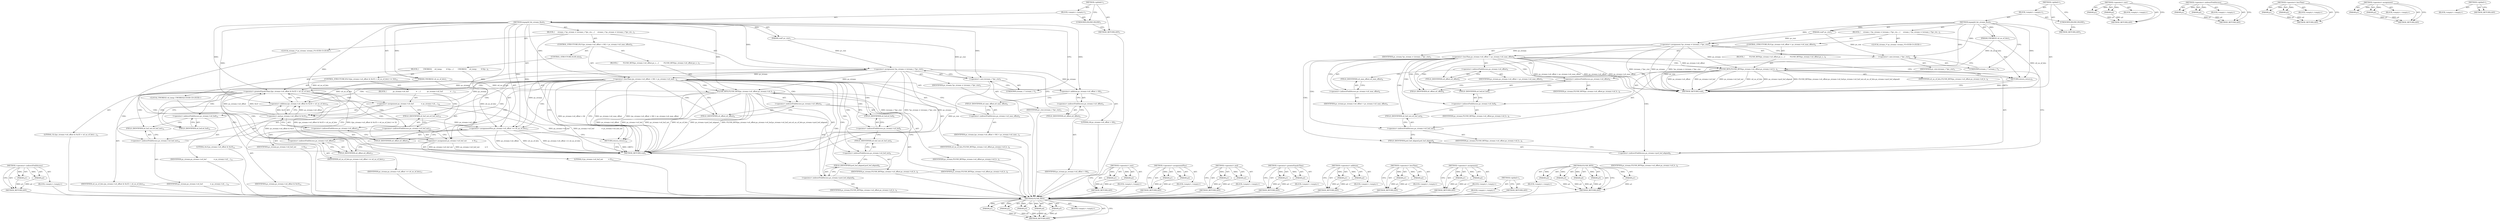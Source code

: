 digraph "FLUSH_BITS" {
vulnerable_84 [label=<(METHOD,FLUSH_BITS)>];
vulnerable_85 [label=<(PARAM,p1)>];
vulnerable_86 [label=<(PARAM,p2)>];
vulnerable_87 [label=<(PARAM,p3)>];
vulnerable_88 [label=<(PARAM,p4)>];
vulnerable_89 [label=<(PARAM,p5)>];
vulnerable_90 [label=<(BLOCK,&lt;empty&gt;,&lt;empty&gt;)>];
vulnerable_91 [label=<(METHOD_RETURN,ANY)>];
vulnerable_6 [label=<(METHOD,&lt;global&gt;)<SUB>1</SUB>>];
vulnerable_7 [label=<(BLOCK,&lt;empty&gt;,&lt;empty&gt;)<SUB>1</SUB>>];
vulnerable_8 [label=<(UNKNOWN,INLINE,INLINE)<SUB>1</SUB>>];
vulnerable_9 [label=<(METHOD,impeg2d_bit_stream_flush)<SUB>1</SUB>>];
vulnerable_10 [label=<(PARAM,void* pv_ctxt)<SUB>1</SUB>>];
vulnerable_11 [label=<(PARAM,UWORD32 u4_no_of_bits)<SUB>1</SUB>>];
vulnerable_12 [label=<(BLOCK,{
     stream_t *ps_stream = (stream_t *)pv_ctx...,{
     stream_t *ps_stream = (stream_t *)pv_ctx...)<SUB>2</SUB>>];
vulnerable_13 [label="<(LOCAL,stream_t* ps_stream: stream_t*)<SUB>3</SUB>>"];
vulnerable_14 [label=<(&lt;operator&gt;.assignment,*ps_stream = (stream_t *)pv_ctxt)<SUB>3</SUB>>];
vulnerable_15 [label=<(IDENTIFIER,ps_stream,*ps_stream = (stream_t *)pv_ctxt)<SUB>3</SUB>>];
vulnerable_16 [label=<(&lt;operator&gt;.cast,(stream_t *)pv_ctxt)<SUB>3</SUB>>];
vulnerable_17 [label=<(UNKNOWN,stream_t *,stream_t *)<SUB>3</SUB>>];
vulnerable_18 [label=<(IDENTIFIER,pv_ctxt,(stream_t *)pv_ctxt)<SUB>3</SUB>>];
vulnerable_19 [label=<(CONTROL_STRUCTURE,IF,if (ps_stream-&gt;u4_offset &lt; ps_stream-&gt;u4_max_offset))<SUB>4</SUB>>];
vulnerable_20 [label=<(&lt;operator&gt;.lessThan,ps_stream-&gt;u4_offset &lt; ps_stream-&gt;u4_max_offset)<SUB>4</SUB>>];
vulnerable_21 [label=<(&lt;operator&gt;.indirectFieldAccess,ps_stream-&gt;u4_offset)<SUB>4</SUB>>];
vulnerable_22 [label=<(IDENTIFIER,ps_stream,ps_stream-&gt;u4_offset &lt; ps_stream-&gt;u4_max_offset)<SUB>4</SUB>>];
vulnerable_23 [label=<(FIELD_IDENTIFIER,u4_offset,u4_offset)<SUB>4</SUB>>];
vulnerable_24 [label=<(&lt;operator&gt;.indirectFieldAccess,ps_stream-&gt;u4_max_offset)<SUB>4</SUB>>];
vulnerable_25 [label=<(IDENTIFIER,ps_stream,ps_stream-&gt;u4_offset &lt; ps_stream-&gt;u4_max_offset)<SUB>4</SUB>>];
vulnerable_26 [label=<(FIELD_IDENTIFIER,u4_max_offset,u4_max_offset)<SUB>4</SUB>>];
vulnerable_27 [label=<(BLOCK,{
         FLUSH_BITS(ps_stream-&gt;u4_offset,ps_s...,{
         FLUSH_BITS(ps_stream-&gt;u4_offset,ps_s...)<SUB>5</SUB>>];
vulnerable_28 [label=<(FLUSH_BITS,FLUSH_BITS(ps_stream-&gt;u4_offset,ps_stream-&gt;u4_b...)<SUB>6</SUB>>];
vulnerable_29 [label=<(&lt;operator&gt;.indirectFieldAccess,ps_stream-&gt;u4_offset)<SUB>6</SUB>>];
vulnerable_30 [label=<(IDENTIFIER,ps_stream,FLUSH_BITS(ps_stream-&gt;u4_offset,ps_stream-&gt;u4_b...)<SUB>6</SUB>>];
vulnerable_31 [label=<(FIELD_IDENTIFIER,u4_offset,u4_offset)<SUB>6</SUB>>];
vulnerable_32 [label=<(&lt;operator&gt;.indirectFieldAccess,ps_stream-&gt;u4_buf)<SUB>6</SUB>>];
vulnerable_33 [label=<(IDENTIFIER,ps_stream,FLUSH_BITS(ps_stream-&gt;u4_offset,ps_stream-&gt;u4_b...)<SUB>6</SUB>>];
vulnerable_34 [label=<(FIELD_IDENTIFIER,u4_buf,u4_buf)<SUB>6</SUB>>];
vulnerable_35 [label=<(&lt;operator&gt;.indirectFieldAccess,ps_stream-&gt;u4_buf_nxt)<SUB>6</SUB>>];
vulnerable_36 [label=<(IDENTIFIER,ps_stream,FLUSH_BITS(ps_stream-&gt;u4_offset,ps_stream-&gt;u4_b...)<SUB>6</SUB>>];
vulnerable_37 [label=<(FIELD_IDENTIFIER,u4_buf_nxt,u4_buf_nxt)<SUB>6</SUB>>];
vulnerable_38 [label=<(IDENTIFIER,u4_no_of_bits,FLUSH_BITS(ps_stream-&gt;u4_offset,ps_stream-&gt;u4_b...)<SUB>6</SUB>>];
vulnerable_39 [label=<(&lt;operator&gt;.indirectFieldAccess,ps_stream-&gt;pu4_buf_aligned)<SUB>6</SUB>>];
vulnerable_40 [label=<(IDENTIFIER,ps_stream,FLUSH_BITS(ps_stream-&gt;u4_offset,ps_stream-&gt;u4_b...)<SUB>6</SUB>>];
vulnerable_41 [label=<(FIELD_IDENTIFIER,pu4_buf_aligned,pu4_buf_aligned)<SUB>6</SUB>>];
vulnerable_42 [label=<(RETURN,return;,return;)<SUB>8</SUB>>];
vulnerable_43 [label=<(METHOD_RETURN,void)<SUB>1</SUB>>];
vulnerable_45 [label=<(METHOD_RETURN,ANY)<SUB>1</SUB>>];
vulnerable_69 [label=<(METHOD,&lt;operator&gt;.cast)>];
vulnerable_70 [label=<(PARAM,p1)>];
vulnerable_71 [label=<(PARAM,p2)>];
vulnerable_72 [label=<(BLOCK,&lt;empty&gt;,&lt;empty&gt;)>];
vulnerable_73 [label=<(METHOD_RETURN,ANY)>];
vulnerable_79 [label=<(METHOD,&lt;operator&gt;.indirectFieldAccess)>];
vulnerable_80 [label=<(PARAM,p1)>];
vulnerable_81 [label=<(PARAM,p2)>];
vulnerable_82 [label=<(BLOCK,&lt;empty&gt;,&lt;empty&gt;)>];
vulnerable_83 [label=<(METHOD_RETURN,ANY)>];
vulnerable_74 [label=<(METHOD,&lt;operator&gt;.lessThan)>];
vulnerable_75 [label=<(PARAM,p1)>];
vulnerable_76 [label=<(PARAM,p2)>];
vulnerable_77 [label=<(BLOCK,&lt;empty&gt;,&lt;empty&gt;)>];
vulnerable_78 [label=<(METHOD_RETURN,ANY)>];
vulnerable_64 [label=<(METHOD,&lt;operator&gt;.assignment)>];
vulnerable_65 [label=<(PARAM,p1)>];
vulnerable_66 [label=<(PARAM,p2)>];
vulnerable_67 [label=<(BLOCK,&lt;empty&gt;,&lt;empty&gt;)>];
vulnerable_68 [label=<(METHOD_RETURN,ANY)>];
vulnerable_58 [label=<(METHOD,&lt;global&gt;)<SUB>1</SUB>>];
vulnerable_59 [label=<(BLOCK,&lt;empty&gt;,&lt;empty&gt;)>];
vulnerable_60 [label=<(METHOD_RETURN,ANY)>];
fixed_119 [label=<(METHOD,&lt;operator&gt;.indirectFieldAccess)>];
fixed_120 [label=<(PARAM,p1)>];
fixed_121 [label=<(PARAM,p2)>];
fixed_122 [label=<(BLOCK,&lt;empty&gt;,&lt;empty&gt;)>];
fixed_123 [label=<(METHOD_RETURN,ANY)>];
fixed_6 [label=<(METHOD,&lt;global&gt;)<SUB>1</SUB>>];
fixed_7 [label=<(BLOCK,&lt;empty&gt;,&lt;empty&gt;)<SUB>1</SUB>>];
fixed_8 [label=<(UNKNOWN,INLINE,INLINE)<SUB>1</SUB>>];
fixed_9 [label=<(METHOD,impeg2d_bit_stream_flush)<SUB>1</SUB>>];
fixed_10 [label=<(PARAM,void* pv_ctxt)<SUB>1</SUB>>];
fixed_11 [label=<(PARAM,UWORD32 u4_no_of_bits)<SUB>1</SUB>>];
fixed_12 [label=<(BLOCK,{
     stream_t *ps_stream = (stream_t *)pv_ctx...,{
     stream_t *ps_stream = (stream_t *)pv_ctx...)<SUB>2</SUB>>];
fixed_13 [label="<(LOCAL,stream_t* ps_stream: stream_t*)<SUB>3</SUB>>"];
fixed_14 [label=<(&lt;operator&gt;.assignment,*ps_stream = (stream_t *)pv_ctxt)<SUB>3</SUB>>];
fixed_15 [label=<(IDENTIFIER,ps_stream,*ps_stream = (stream_t *)pv_ctxt)<SUB>3</SUB>>];
fixed_16 [label=<(&lt;operator&gt;.cast,(stream_t *)pv_ctxt)<SUB>3</SUB>>];
fixed_17 [label=<(UNKNOWN,stream_t *,stream_t *)<SUB>3</SUB>>];
fixed_18 [label=<(IDENTIFIER,pv_ctxt,(stream_t *)pv_ctxt)<SUB>3</SUB>>];
fixed_19 [label=<(CONTROL_STRUCTURE,IF,if ((ps_stream-&gt;u4_offset + 64) &lt; ps_stream-&gt;u4_max_offset))<SUB>4</SUB>>];
fixed_20 [label=<(&lt;operator&gt;.lessThan,(ps_stream-&gt;u4_offset + 64) &lt; ps_stream-&gt;u4_max...)<SUB>4</SUB>>];
fixed_21 [label=<(&lt;operator&gt;.addition,ps_stream-&gt;u4_offset + 64)<SUB>4</SUB>>];
fixed_22 [label=<(&lt;operator&gt;.indirectFieldAccess,ps_stream-&gt;u4_offset)<SUB>4</SUB>>];
fixed_23 [label=<(IDENTIFIER,ps_stream,ps_stream-&gt;u4_offset + 64)<SUB>4</SUB>>];
fixed_24 [label=<(FIELD_IDENTIFIER,u4_offset,u4_offset)<SUB>4</SUB>>];
fixed_25 [label=<(LITERAL,64,ps_stream-&gt;u4_offset + 64)<SUB>4</SUB>>];
fixed_26 [label=<(&lt;operator&gt;.indirectFieldAccess,ps_stream-&gt;u4_max_offset)<SUB>4</SUB>>];
fixed_27 [label=<(IDENTIFIER,ps_stream,(ps_stream-&gt;u4_offset + 64) &lt; ps_stream-&gt;u4_max...)<SUB>4</SUB>>];
fixed_28 [label=<(FIELD_IDENTIFIER,u4_max_offset,u4_max_offset)<SUB>4</SUB>>];
fixed_29 [label=<(BLOCK,{
         FLUSH_BITS(ps_stream-&gt;u4_offset,ps_s...,{
         FLUSH_BITS(ps_stream-&gt;u4_offset,ps_s...)<SUB>5</SUB>>];
fixed_30 [label=<(FLUSH_BITS,FLUSH_BITS(ps_stream-&gt;u4_offset,ps_stream-&gt;u4_b...)<SUB>6</SUB>>];
fixed_31 [label=<(&lt;operator&gt;.indirectFieldAccess,ps_stream-&gt;u4_offset)<SUB>6</SUB>>];
fixed_32 [label=<(IDENTIFIER,ps_stream,FLUSH_BITS(ps_stream-&gt;u4_offset,ps_stream-&gt;u4_b...)<SUB>6</SUB>>];
fixed_33 [label=<(FIELD_IDENTIFIER,u4_offset,u4_offset)<SUB>6</SUB>>];
fixed_34 [label=<(&lt;operator&gt;.indirectFieldAccess,ps_stream-&gt;u4_buf)<SUB>6</SUB>>];
fixed_35 [label=<(IDENTIFIER,ps_stream,FLUSH_BITS(ps_stream-&gt;u4_offset,ps_stream-&gt;u4_b...)<SUB>6</SUB>>];
fixed_36 [label=<(FIELD_IDENTIFIER,u4_buf,u4_buf)<SUB>6</SUB>>];
fixed_37 [label=<(&lt;operator&gt;.indirectFieldAccess,ps_stream-&gt;u4_buf_nxt)<SUB>6</SUB>>];
fixed_38 [label=<(IDENTIFIER,ps_stream,FLUSH_BITS(ps_stream-&gt;u4_offset,ps_stream-&gt;u4_b...)<SUB>6</SUB>>];
fixed_39 [label=<(FIELD_IDENTIFIER,u4_buf_nxt,u4_buf_nxt)<SUB>6</SUB>>];
fixed_40 [label=<(IDENTIFIER,u4_no_of_bits,FLUSH_BITS(ps_stream-&gt;u4_offset,ps_stream-&gt;u4_b...)<SUB>6</SUB>>];
fixed_41 [label=<(&lt;operator&gt;.indirectFieldAccess,ps_stream-&gt;pu4_buf_aligned)<SUB>6</SUB>>];
fixed_42 [label=<(IDENTIFIER,ps_stream,FLUSH_BITS(ps_stream-&gt;u4_offset,ps_stream-&gt;u4_b...)<SUB>6</SUB>>];
fixed_43 [label=<(FIELD_IDENTIFIER,pu4_buf_aligned,pu4_buf_aligned)<SUB>6</SUB>>];
fixed_44 [label=<(CONTROL_STRUCTURE,ELSE,else)<SUB>9</SUB>>];
fixed_45 [label=<(BLOCK,{
        UWORD32     u4_temp;

        if (((p...,{
        UWORD32     u4_temp;

        if (((p...)<SUB>9</SUB>>];
fixed_46 [label="<(LOCAL,UWORD32 u4_temp: UWORD32)<SUB>10</SUB>>"];
fixed_47 [label=<(CONTROL_STRUCTURE,IF,if (((ps_stream-&gt;u4_offset &amp; 0x1f) + u4_no_of_bits) &gt;= 32))<SUB>12</SUB>>];
fixed_48 [label=<(&lt;operator&gt;.greaterEqualsThan,((ps_stream-&gt;u4_offset &amp; 0x1f) + u4_no_of_bits)...)<SUB>12</SUB>>];
fixed_49 [label=<(&lt;operator&gt;.addition,(ps_stream-&gt;u4_offset &amp; 0x1f) + u4_no_of_bits)<SUB>12</SUB>>];
fixed_50 [label=<(&lt;operator&gt;.and,ps_stream-&gt;u4_offset &amp; 0x1f)<SUB>12</SUB>>];
fixed_51 [label=<(&lt;operator&gt;.indirectFieldAccess,ps_stream-&gt;u4_offset)<SUB>12</SUB>>];
fixed_52 [label=<(IDENTIFIER,ps_stream,ps_stream-&gt;u4_offset &amp; 0x1f)<SUB>12</SUB>>];
fixed_53 [label=<(FIELD_IDENTIFIER,u4_offset,u4_offset)<SUB>12</SUB>>];
fixed_54 [label=<(LITERAL,0x1f,ps_stream-&gt;u4_offset &amp; 0x1f)<SUB>12</SUB>>];
fixed_55 [label=<(IDENTIFIER,u4_no_of_bits,(ps_stream-&gt;u4_offset &amp; 0x1f) + u4_no_of_bits)<SUB>12</SUB>>];
fixed_56 [label=<(LITERAL,32,((ps_stream-&gt;u4_offset &amp; 0x1f) + u4_no_of_bits)...)<SUB>12</SUB>>];
fixed_57 [label=<(BLOCK,{
            ps_stream-&gt;u4_buf              = ...,{
            ps_stream-&gt;u4_buf              = ...)<SUB>13</SUB>>];
fixed_58 [label=<(&lt;operator&gt;.assignment,ps_stream-&gt;u4_buf              = ps_stream-&gt;u4_...)<SUB>14</SUB>>];
fixed_59 [label=<(&lt;operator&gt;.indirectFieldAccess,ps_stream-&gt;u4_buf)<SUB>14</SUB>>];
fixed_60 [label=<(IDENTIFIER,ps_stream,ps_stream-&gt;u4_buf              = ps_stream-&gt;u4_...)<SUB>14</SUB>>];
fixed_61 [label=<(FIELD_IDENTIFIER,u4_buf,u4_buf)<SUB>14</SUB>>];
fixed_62 [label=<(&lt;operator&gt;.indirectFieldAccess,ps_stream-&gt;u4_buf_nxt)<SUB>14</SUB>>];
fixed_63 [label=<(IDENTIFIER,ps_stream,ps_stream-&gt;u4_buf              = ps_stream-&gt;u4_...)<SUB>14</SUB>>];
fixed_64 [label=<(FIELD_IDENTIFIER,u4_buf_nxt,u4_buf_nxt)<SUB>14</SUB>>];
fixed_65 [label=<(&lt;operator&gt;.assignment,ps_stream-&gt;u4_buf_nxt          = 0)<SUB>15</SUB>>];
fixed_66 [label=<(&lt;operator&gt;.indirectFieldAccess,ps_stream-&gt;u4_buf_nxt)<SUB>15</SUB>>];
fixed_67 [label=<(IDENTIFIER,ps_stream,ps_stream-&gt;u4_buf_nxt          = 0)<SUB>15</SUB>>];
fixed_68 [label=<(FIELD_IDENTIFIER,u4_buf_nxt,u4_buf_nxt)<SUB>15</SUB>>];
fixed_69 [label=<(LITERAL,0,ps_stream-&gt;u4_buf_nxt          = 0)<SUB>15</SUB>>];
fixed_70 [label=<(&lt;operator&gt;.assignmentPlus,ps_stream-&gt;u4_offset += u4_no_of_bits)<SUB>17</SUB>>];
fixed_71 [label=<(&lt;operator&gt;.indirectFieldAccess,ps_stream-&gt;u4_offset)<SUB>17</SUB>>];
fixed_72 [label=<(IDENTIFIER,ps_stream,ps_stream-&gt;u4_offset += u4_no_of_bits)<SUB>17</SUB>>];
fixed_73 [label=<(FIELD_IDENTIFIER,u4_offset,u4_offset)<SUB>17</SUB>>];
fixed_74 [label=<(IDENTIFIER,u4_no_of_bits,ps_stream-&gt;u4_offset += u4_no_of_bits)<SUB>17</SUB>>];
fixed_75 [label=<(RETURN,return;,return;)<SUB>19</SUB>>];
fixed_76 [label=<(METHOD_RETURN,void)<SUB>1</SUB>>];
fixed_78 [label=<(METHOD_RETURN,ANY)<SUB>1</SUB>>];
fixed_104 [label=<(METHOD,&lt;operator&gt;.cast)>];
fixed_105 [label=<(PARAM,p1)>];
fixed_106 [label=<(PARAM,p2)>];
fixed_107 [label=<(BLOCK,&lt;empty&gt;,&lt;empty&gt;)>];
fixed_108 [label=<(METHOD_RETURN,ANY)>];
fixed_142 [label=<(METHOD,&lt;operator&gt;.assignmentPlus)>];
fixed_143 [label=<(PARAM,p1)>];
fixed_144 [label=<(PARAM,p2)>];
fixed_145 [label=<(BLOCK,&lt;empty&gt;,&lt;empty&gt;)>];
fixed_146 [label=<(METHOD_RETURN,ANY)>];
fixed_137 [label=<(METHOD,&lt;operator&gt;.and)>];
fixed_138 [label=<(PARAM,p1)>];
fixed_139 [label=<(PARAM,p2)>];
fixed_140 [label=<(BLOCK,&lt;empty&gt;,&lt;empty&gt;)>];
fixed_141 [label=<(METHOD_RETURN,ANY)>];
fixed_132 [label=<(METHOD,&lt;operator&gt;.greaterEqualsThan)>];
fixed_133 [label=<(PARAM,p1)>];
fixed_134 [label=<(PARAM,p2)>];
fixed_135 [label=<(BLOCK,&lt;empty&gt;,&lt;empty&gt;)>];
fixed_136 [label=<(METHOD_RETURN,ANY)>];
fixed_114 [label=<(METHOD,&lt;operator&gt;.addition)>];
fixed_115 [label=<(PARAM,p1)>];
fixed_116 [label=<(PARAM,p2)>];
fixed_117 [label=<(BLOCK,&lt;empty&gt;,&lt;empty&gt;)>];
fixed_118 [label=<(METHOD_RETURN,ANY)>];
fixed_109 [label=<(METHOD,&lt;operator&gt;.lessThan)>];
fixed_110 [label=<(PARAM,p1)>];
fixed_111 [label=<(PARAM,p2)>];
fixed_112 [label=<(BLOCK,&lt;empty&gt;,&lt;empty&gt;)>];
fixed_113 [label=<(METHOD_RETURN,ANY)>];
fixed_99 [label=<(METHOD,&lt;operator&gt;.assignment)>];
fixed_100 [label=<(PARAM,p1)>];
fixed_101 [label=<(PARAM,p2)>];
fixed_102 [label=<(BLOCK,&lt;empty&gt;,&lt;empty&gt;)>];
fixed_103 [label=<(METHOD_RETURN,ANY)>];
fixed_93 [label=<(METHOD,&lt;global&gt;)<SUB>1</SUB>>];
fixed_94 [label=<(BLOCK,&lt;empty&gt;,&lt;empty&gt;)>];
fixed_95 [label=<(METHOD_RETURN,ANY)>];
fixed_124 [label=<(METHOD,FLUSH_BITS)>];
fixed_125 [label=<(PARAM,p1)>];
fixed_126 [label=<(PARAM,p2)>];
fixed_127 [label=<(PARAM,p3)>];
fixed_128 [label=<(PARAM,p4)>];
fixed_129 [label=<(PARAM,p5)>];
fixed_130 [label=<(BLOCK,&lt;empty&gt;,&lt;empty&gt;)>];
fixed_131 [label=<(METHOD_RETURN,ANY)>];
vulnerable_84 -> vulnerable_85  [key=0, label="AST: "];
vulnerable_84 -> vulnerable_85  [key=1, label="DDG: "];
vulnerable_84 -> vulnerable_90  [key=0, label="AST: "];
vulnerable_84 -> vulnerable_86  [key=0, label="AST: "];
vulnerable_84 -> vulnerable_86  [key=1, label="DDG: "];
vulnerable_84 -> vulnerable_91  [key=0, label="AST: "];
vulnerable_84 -> vulnerable_91  [key=1, label="CFG: "];
vulnerable_84 -> vulnerable_87  [key=0, label="AST: "];
vulnerable_84 -> vulnerable_87  [key=1, label="DDG: "];
vulnerable_84 -> vulnerable_88  [key=0, label="AST: "];
vulnerable_84 -> vulnerable_88  [key=1, label="DDG: "];
vulnerable_84 -> vulnerable_89  [key=0, label="AST: "];
vulnerable_84 -> vulnerable_89  [key=1, label="DDG: "];
vulnerable_85 -> vulnerable_91  [key=0, label="DDG: p1"];
vulnerable_86 -> vulnerable_91  [key=0, label="DDG: p2"];
vulnerable_87 -> vulnerable_91  [key=0, label="DDG: p3"];
vulnerable_88 -> vulnerable_91  [key=0, label="DDG: p4"];
vulnerable_89 -> vulnerable_91  [key=0, label="DDG: p5"];
vulnerable_6 -> vulnerable_7  [key=0, label="AST: "];
vulnerable_6 -> vulnerable_45  [key=0, label="AST: "];
vulnerable_6 -> vulnerable_8  [key=0, label="CFG: "];
vulnerable_7 -> vulnerable_8  [key=0, label="AST: "];
vulnerable_7 -> vulnerable_9  [key=0, label="AST: "];
vulnerable_8 -> vulnerable_45  [key=0, label="CFG: "];
vulnerable_9 -> vulnerable_10  [key=0, label="AST: "];
vulnerable_9 -> vulnerable_10  [key=1, label="DDG: "];
vulnerable_9 -> vulnerable_11  [key=0, label="AST: "];
vulnerable_9 -> vulnerable_11  [key=1, label="DDG: "];
vulnerable_9 -> vulnerable_12  [key=0, label="AST: "];
vulnerable_9 -> vulnerable_43  [key=0, label="AST: "];
vulnerable_9 -> vulnerable_17  [key=0, label="CFG: "];
vulnerable_9 -> vulnerable_14  [key=0, label="DDG: "];
vulnerable_9 -> vulnerable_42  [key=0, label="DDG: "];
vulnerable_9 -> vulnerable_16  [key=0, label="DDG: "];
vulnerable_9 -> vulnerable_28  [key=0, label="DDG: "];
vulnerable_10 -> vulnerable_14  [key=0, label="DDG: pv_ctxt"];
vulnerable_10 -> vulnerable_16  [key=0, label="DDG: pv_ctxt"];
vulnerable_11 -> vulnerable_43  [key=0, label="DDG: u4_no_of_bits"];
vulnerable_11 -> vulnerable_28  [key=0, label="DDG: u4_no_of_bits"];
vulnerable_12 -> vulnerable_13  [key=0, label="AST: "];
vulnerable_12 -> vulnerable_14  [key=0, label="AST: "];
vulnerable_12 -> vulnerable_19  [key=0, label="AST: "];
vulnerable_12 -> vulnerable_42  [key=0, label="AST: "];
vulnerable_14 -> vulnerable_15  [key=0, label="AST: "];
vulnerable_14 -> vulnerable_16  [key=0, label="AST: "];
vulnerable_14 -> vulnerable_23  [key=0, label="CFG: "];
vulnerable_14 -> vulnerable_43  [key=0, label="DDG: ps_stream"];
vulnerable_14 -> vulnerable_43  [key=1, label="DDG: (stream_t *)pv_ctxt"];
vulnerable_14 -> vulnerable_43  [key=2, label="DDG: *ps_stream = (stream_t *)pv_ctxt"];
vulnerable_14 -> vulnerable_20  [key=0, label="DDG: ps_stream"];
vulnerable_14 -> vulnerable_28  [key=0, label="DDG: ps_stream"];
vulnerable_16 -> vulnerable_17  [key=0, label="AST: "];
vulnerable_16 -> vulnerable_18  [key=0, label="AST: "];
vulnerable_16 -> vulnerable_14  [key=0, label="CFG: "];
vulnerable_16 -> vulnerable_43  [key=0, label="DDG: pv_ctxt"];
vulnerable_17 -> vulnerable_16  [key=0, label="CFG: "];
vulnerable_19 -> vulnerable_20  [key=0, label="AST: "];
vulnerable_19 -> vulnerable_27  [key=0, label="AST: "];
vulnerable_20 -> vulnerable_21  [key=0, label="AST: "];
vulnerable_20 -> vulnerable_24  [key=0, label="AST: "];
vulnerable_20 -> vulnerable_42  [key=0, label="CFG: "];
vulnerable_20 -> vulnerable_31  [key=0, label="CFG: "];
vulnerable_20 -> vulnerable_31  [key=1, label="CDG: "];
vulnerable_20 -> vulnerable_43  [key=0, label="DDG: ps_stream-&gt;u4_offset"];
vulnerable_20 -> vulnerable_43  [key=1, label="DDG: ps_stream-&gt;u4_max_offset"];
vulnerable_20 -> vulnerable_43  [key=2, label="DDG: ps_stream-&gt;u4_offset &lt; ps_stream-&gt;u4_max_offset"];
vulnerable_20 -> vulnerable_28  [key=0, label="DDG: ps_stream-&gt;u4_offset"];
vulnerable_20 -> vulnerable_28  [key=1, label="CDG: "];
vulnerable_20 -> vulnerable_29  [key=0, label="CDG: "];
vulnerable_20 -> vulnerable_34  [key=0, label="CDG: "];
vulnerable_20 -> vulnerable_32  [key=0, label="CDG: "];
vulnerable_20 -> vulnerable_35  [key=0, label="CDG: "];
vulnerable_20 -> vulnerable_37  [key=0, label="CDG: "];
vulnerable_20 -> vulnerable_41  [key=0, label="CDG: "];
vulnerable_20 -> vulnerable_39  [key=0, label="CDG: "];
vulnerable_21 -> vulnerable_22  [key=0, label="AST: "];
vulnerable_21 -> vulnerable_23  [key=0, label="AST: "];
vulnerable_21 -> vulnerable_26  [key=0, label="CFG: "];
vulnerable_23 -> vulnerable_21  [key=0, label="CFG: "];
vulnerable_24 -> vulnerable_25  [key=0, label="AST: "];
vulnerable_24 -> vulnerable_26  [key=0, label="AST: "];
vulnerable_24 -> vulnerable_20  [key=0, label="CFG: "];
vulnerable_26 -> vulnerable_24  [key=0, label="CFG: "];
vulnerable_27 -> vulnerable_28  [key=0, label="AST: "];
vulnerable_28 -> vulnerable_29  [key=0, label="AST: "];
vulnerable_28 -> vulnerable_32  [key=0, label="AST: "];
vulnerable_28 -> vulnerable_35  [key=0, label="AST: "];
vulnerable_28 -> vulnerable_38  [key=0, label="AST: "];
vulnerable_28 -> vulnerable_39  [key=0, label="AST: "];
vulnerable_28 -> vulnerable_42  [key=0, label="CFG: "];
vulnerable_28 -> vulnerable_43  [key=0, label="DDG: ps_stream-&gt;u4_offset"];
vulnerable_28 -> vulnerable_43  [key=1, label="DDG: ps_stream-&gt;u4_buf"];
vulnerable_28 -> vulnerable_43  [key=2, label="DDG: ps_stream-&gt;u4_buf_nxt"];
vulnerable_28 -> vulnerable_43  [key=3, label="DDG: u4_no_of_bits"];
vulnerable_28 -> vulnerable_43  [key=4, label="DDG: ps_stream-&gt;pu4_buf_aligned"];
vulnerable_28 -> vulnerable_43  [key=5, label="DDG: FLUSH_BITS(ps_stream-&gt;u4_offset,ps_stream-&gt;u4_buf,ps_stream-&gt;u4_buf_nxt,u4_no_of_bits,ps_stream-&gt;pu4_buf_aligned)"];
vulnerable_29 -> vulnerable_30  [key=0, label="AST: "];
vulnerable_29 -> vulnerable_31  [key=0, label="AST: "];
vulnerable_29 -> vulnerable_34  [key=0, label="CFG: "];
vulnerable_31 -> vulnerable_29  [key=0, label="CFG: "];
vulnerable_32 -> vulnerable_33  [key=0, label="AST: "];
vulnerable_32 -> vulnerable_34  [key=0, label="AST: "];
vulnerable_32 -> vulnerable_37  [key=0, label="CFG: "];
vulnerable_34 -> vulnerable_32  [key=0, label="CFG: "];
vulnerable_35 -> vulnerable_36  [key=0, label="AST: "];
vulnerable_35 -> vulnerable_37  [key=0, label="AST: "];
vulnerable_35 -> vulnerable_41  [key=0, label="CFG: "];
vulnerable_37 -> vulnerable_35  [key=0, label="CFG: "];
vulnerable_39 -> vulnerable_40  [key=0, label="AST: "];
vulnerable_39 -> vulnerable_41  [key=0, label="AST: "];
vulnerable_39 -> vulnerable_28  [key=0, label="CFG: "];
vulnerable_41 -> vulnerable_39  [key=0, label="CFG: "];
vulnerable_42 -> vulnerable_43  [key=0, label="CFG: "];
vulnerable_42 -> vulnerable_43  [key=1, label="DDG: &lt;RET&gt;"];
vulnerable_69 -> vulnerable_70  [key=0, label="AST: "];
vulnerable_69 -> vulnerable_70  [key=1, label="DDG: "];
vulnerable_69 -> vulnerable_72  [key=0, label="AST: "];
vulnerable_69 -> vulnerable_71  [key=0, label="AST: "];
vulnerable_69 -> vulnerable_71  [key=1, label="DDG: "];
vulnerable_69 -> vulnerable_73  [key=0, label="AST: "];
vulnerable_69 -> vulnerable_73  [key=1, label="CFG: "];
vulnerable_70 -> vulnerable_73  [key=0, label="DDG: p1"];
vulnerable_71 -> vulnerable_73  [key=0, label="DDG: p2"];
vulnerable_79 -> vulnerable_80  [key=0, label="AST: "];
vulnerable_79 -> vulnerable_80  [key=1, label="DDG: "];
vulnerable_79 -> vulnerable_82  [key=0, label="AST: "];
vulnerable_79 -> vulnerable_81  [key=0, label="AST: "];
vulnerable_79 -> vulnerable_81  [key=1, label="DDG: "];
vulnerable_79 -> vulnerable_83  [key=0, label="AST: "];
vulnerable_79 -> vulnerable_83  [key=1, label="CFG: "];
vulnerable_80 -> vulnerable_83  [key=0, label="DDG: p1"];
vulnerable_81 -> vulnerable_83  [key=0, label="DDG: p2"];
vulnerable_74 -> vulnerable_75  [key=0, label="AST: "];
vulnerable_74 -> vulnerable_75  [key=1, label="DDG: "];
vulnerable_74 -> vulnerable_77  [key=0, label="AST: "];
vulnerable_74 -> vulnerable_76  [key=0, label="AST: "];
vulnerable_74 -> vulnerable_76  [key=1, label="DDG: "];
vulnerable_74 -> vulnerable_78  [key=0, label="AST: "];
vulnerable_74 -> vulnerable_78  [key=1, label="CFG: "];
vulnerable_75 -> vulnerable_78  [key=0, label="DDG: p1"];
vulnerable_76 -> vulnerable_78  [key=0, label="DDG: p2"];
vulnerable_64 -> vulnerable_65  [key=0, label="AST: "];
vulnerable_64 -> vulnerable_65  [key=1, label="DDG: "];
vulnerable_64 -> vulnerable_67  [key=0, label="AST: "];
vulnerable_64 -> vulnerable_66  [key=0, label="AST: "];
vulnerable_64 -> vulnerable_66  [key=1, label="DDG: "];
vulnerable_64 -> vulnerable_68  [key=0, label="AST: "];
vulnerable_64 -> vulnerable_68  [key=1, label="CFG: "];
vulnerable_65 -> vulnerable_68  [key=0, label="DDG: p1"];
vulnerable_66 -> vulnerable_68  [key=0, label="DDG: p2"];
vulnerable_58 -> vulnerable_59  [key=0, label="AST: "];
vulnerable_58 -> vulnerable_60  [key=0, label="AST: "];
vulnerable_58 -> vulnerable_60  [key=1, label="CFG: "];
fixed_119 -> fixed_120  [key=0, label="AST: "];
fixed_119 -> fixed_120  [key=1, label="DDG: "];
fixed_119 -> fixed_122  [key=0, label="AST: "];
fixed_119 -> fixed_121  [key=0, label="AST: "];
fixed_119 -> fixed_121  [key=1, label="DDG: "];
fixed_119 -> fixed_123  [key=0, label="AST: "];
fixed_119 -> fixed_123  [key=1, label="CFG: "];
fixed_120 -> fixed_123  [key=0, label="DDG: p1"];
fixed_121 -> fixed_123  [key=0, label="DDG: p2"];
fixed_122 -> vulnerable_84  [key=0];
fixed_123 -> vulnerable_84  [key=0];
fixed_6 -> fixed_7  [key=0, label="AST: "];
fixed_6 -> fixed_78  [key=0, label="AST: "];
fixed_6 -> fixed_8  [key=0, label="CFG: "];
fixed_7 -> fixed_8  [key=0, label="AST: "];
fixed_7 -> fixed_9  [key=0, label="AST: "];
fixed_8 -> fixed_78  [key=0, label="CFG: "];
fixed_9 -> fixed_10  [key=0, label="AST: "];
fixed_9 -> fixed_10  [key=1, label="DDG: "];
fixed_9 -> fixed_11  [key=0, label="AST: "];
fixed_9 -> fixed_11  [key=1, label="DDG: "];
fixed_9 -> fixed_12  [key=0, label="AST: "];
fixed_9 -> fixed_76  [key=0, label="AST: "];
fixed_9 -> fixed_17  [key=0, label="CFG: "];
fixed_9 -> fixed_14  [key=0, label="DDG: "];
fixed_9 -> fixed_75  [key=0, label="DDG: "];
fixed_9 -> fixed_16  [key=0, label="DDG: "];
fixed_9 -> fixed_20  [key=0, label="DDG: "];
fixed_9 -> fixed_21  [key=0, label="DDG: "];
fixed_9 -> fixed_30  [key=0, label="DDG: "];
fixed_9 -> fixed_70  [key=0, label="DDG: "];
fixed_9 -> fixed_48  [key=0, label="DDG: "];
fixed_9 -> fixed_65  [key=0, label="DDG: "];
fixed_9 -> fixed_49  [key=0, label="DDG: "];
fixed_9 -> fixed_50  [key=0, label="DDG: "];
fixed_10 -> fixed_14  [key=0, label="DDG: pv_ctxt"];
fixed_10 -> fixed_16  [key=0, label="DDG: pv_ctxt"];
fixed_11 -> fixed_30  [key=0, label="DDG: u4_no_of_bits"];
fixed_11 -> fixed_70  [key=0, label="DDG: u4_no_of_bits"];
fixed_11 -> fixed_48  [key=0, label="DDG: u4_no_of_bits"];
fixed_11 -> fixed_49  [key=0, label="DDG: u4_no_of_bits"];
fixed_12 -> fixed_13  [key=0, label="AST: "];
fixed_12 -> fixed_14  [key=0, label="AST: "];
fixed_12 -> fixed_19  [key=0, label="AST: "];
fixed_12 -> fixed_75  [key=0, label="AST: "];
fixed_13 -> vulnerable_84  [key=0];
fixed_14 -> fixed_15  [key=0, label="AST: "];
fixed_14 -> fixed_16  [key=0, label="AST: "];
fixed_14 -> fixed_24  [key=0, label="CFG: "];
fixed_14 -> fixed_76  [key=0, label="DDG: ps_stream"];
fixed_14 -> fixed_76  [key=1, label="DDG: (stream_t *)pv_ctxt"];
fixed_14 -> fixed_76  [key=2, label="DDG: *ps_stream = (stream_t *)pv_ctxt"];
fixed_14 -> fixed_20  [key=0, label="DDG: ps_stream"];
fixed_14 -> fixed_21  [key=0, label="DDG: ps_stream"];
fixed_14 -> fixed_30  [key=0, label="DDG: ps_stream"];
fixed_14 -> fixed_70  [key=0, label="DDG: ps_stream"];
fixed_14 -> fixed_58  [key=0, label="DDG: ps_stream"];
fixed_14 -> fixed_50  [key=0, label="DDG: ps_stream"];
fixed_15 -> vulnerable_84  [key=0];
fixed_16 -> fixed_17  [key=0, label="AST: "];
fixed_16 -> fixed_18  [key=0, label="AST: "];
fixed_16 -> fixed_14  [key=0, label="CFG: "];
fixed_16 -> fixed_76  [key=0, label="DDG: pv_ctxt"];
fixed_17 -> fixed_16  [key=0, label="CFG: "];
fixed_18 -> vulnerable_84  [key=0];
fixed_19 -> fixed_20  [key=0, label="AST: "];
fixed_19 -> fixed_29  [key=0, label="AST: "];
fixed_19 -> fixed_44  [key=0, label="AST: "];
fixed_20 -> fixed_21  [key=0, label="AST: "];
fixed_20 -> fixed_26  [key=0, label="AST: "];
fixed_20 -> fixed_33  [key=0, label="CFG: "];
fixed_20 -> fixed_33  [key=1, label="CDG: "];
fixed_20 -> fixed_53  [key=0, label="CFG: "];
fixed_20 -> fixed_53  [key=1, label="CDG: "];
fixed_20 -> fixed_76  [key=0, label="DDG: ps_stream-&gt;u4_offset + 64"];
fixed_20 -> fixed_76  [key=1, label="DDG: ps_stream-&gt;u4_max_offset"];
fixed_20 -> fixed_76  [key=2, label="DDG: (ps_stream-&gt;u4_offset + 64) &lt; ps_stream-&gt;u4_max_offset"];
fixed_20 -> fixed_30  [key=0, label="CDG: "];
fixed_20 -> fixed_34  [key=0, label="CDG: "];
fixed_20 -> fixed_48  [key=0, label="CDG: "];
fixed_20 -> fixed_49  [key=0, label="CDG: "];
fixed_20 -> fixed_73  [key=0, label="CDG: "];
fixed_20 -> fixed_51  [key=0, label="CDG: "];
fixed_20 -> fixed_71  [key=0, label="CDG: "];
fixed_20 -> fixed_36  [key=0, label="CDG: "];
fixed_20 -> fixed_37  [key=0, label="CDG: "];
fixed_20 -> fixed_41  [key=0, label="CDG: "];
fixed_20 -> fixed_70  [key=0, label="CDG: "];
fixed_20 -> fixed_50  [key=0, label="CDG: "];
fixed_20 -> fixed_39  [key=0, label="CDG: "];
fixed_20 -> fixed_31  [key=0, label="CDG: "];
fixed_20 -> fixed_43  [key=0, label="CDG: "];
fixed_21 -> fixed_22  [key=0, label="AST: "];
fixed_21 -> fixed_25  [key=0, label="AST: "];
fixed_21 -> fixed_28  [key=0, label="CFG: "];
fixed_22 -> fixed_23  [key=0, label="AST: "];
fixed_22 -> fixed_24  [key=0, label="AST: "];
fixed_22 -> fixed_21  [key=0, label="CFG: "];
fixed_23 -> vulnerable_84  [key=0];
fixed_24 -> fixed_22  [key=0, label="CFG: "];
fixed_25 -> vulnerable_84  [key=0];
fixed_26 -> fixed_27  [key=0, label="AST: "];
fixed_26 -> fixed_28  [key=0, label="AST: "];
fixed_26 -> fixed_20  [key=0, label="CFG: "];
fixed_27 -> vulnerable_84  [key=0];
fixed_28 -> fixed_26  [key=0, label="CFG: "];
fixed_29 -> fixed_30  [key=0, label="AST: "];
fixed_30 -> fixed_31  [key=0, label="AST: "];
fixed_30 -> fixed_34  [key=0, label="AST: "];
fixed_30 -> fixed_37  [key=0, label="AST: "];
fixed_30 -> fixed_40  [key=0, label="AST: "];
fixed_30 -> fixed_41  [key=0, label="AST: "];
fixed_30 -> fixed_75  [key=0, label="CFG: "];
fixed_30 -> fixed_76  [key=0, label="DDG: ps_stream-&gt;u4_offset"];
fixed_30 -> fixed_76  [key=1, label="DDG: ps_stream-&gt;u4_buf"];
fixed_30 -> fixed_76  [key=2, label="DDG: ps_stream-&gt;u4_buf_nxt"];
fixed_30 -> fixed_76  [key=3, label="DDG: u4_no_of_bits"];
fixed_30 -> fixed_76  [key=4, label="DDG: ps_stream-&gt;pu4_buf_aligned"];
fixed_30 -> fixed_76  [key=5, label="DDG: FLUSH_BITS(ps_stream-&gt;u4_offset,ps_stream-&gt;u4_buf,ps_stream-&gt;u4_buf_nxt,u4_no_of_bits,ps_stream-&gt;pu4_buf_aligned)"];
fixed_31 -> fixed_32  [key=0, label="AST: "];
fixed_31 -> fixed_33  [key=0, label="AST: "];
fixed_31 -> fixed_36  [key=0, label="CFG: "];
fixed_32 -> vulnerable_84  [key=0];
fixed_33 -> fixed_31  [key=0, label="CFG: "];
fixed_34 -> fixed_35  [key=0, label="AST: "];
fixed_34 -> fixed_36  [key=0, label="AST: "];
fixed_34 -> fixed_39  [key=0, label="CFG: "];
fixed_35 -> vulnerable_84  [key=0];
fixed_36 -> fixed_34  [key=0, label="CFG: "];
fixed_37 -> fixed_38  [key=0, label="AST: "];
fixed_37 -> fixed_39  [key=0, label="AST: "];
fixed_37 -> fixed_43  [key=0, label="CFG: "];
fixed_38 -> vulnerable_84  [key=0];
fixed_39 -> fixed_37  [key=0, label="CFG: "];
fixed_40 -> vulnerable_84  [key=0];
fixed_41 -> fixed_42  [key=0, label="AST: "];
fixed_41 -> fixed_43  [key=0, label="AST: "];
fixed_41 -> fixed_30  [key=0, label="CFG: "];
fixed_42 -> vulnerable_84  [key=0];
fixed_43 -> fixed_41  [key=0, label="CFG: "];
fixed_44 -> fixed_45  [key=0, label="AST: "];
fixed_45 -> fixed_46  [key=0, label="AST: "];
fixed_45 -> fixed_47  [key=0, label="AST: "];
fixed_45 -> fixed_70  [key=0, label="AST: "];
fixed_46 -> vulnerable_84  [key=0];
fixed_47 -> fixed_48  [key=0, label="AST: "];
fixed_47 -> fixed_57  [key=0, label="AST: "];
fixed_48 -> fixed_49  [key=0, label="AST: "];
fixed_48 -> fixed_56  [key=0, label="AST: "];
fixed_48 -> fixed_61  [key=0, label="CFG: "];
fixed_48 -> fixed_61  [key=1, label="CDG: "];
fixed_48 -> fixed_73  [key=0, label="CFG: "];
fixed_48 -> fixed_76  [key=0, label="DDG: (ps_stream-&gt;u4_offset &amp; 0x1f) + u4_no_of_bits"];
fixed_48 -> fixed_76  [key=1, label="DDG: ((ps_stream-&gt;u4_offset &amp; 0x1f) + u4_no_of_bits) &gt;= 32"];
fixed_48 -> fixed_58  [key=0, label="CDG: "];
fixed_48 -> fixed_68  [key=0, label="CDG: "];
fixed_48 -> fixed_64  [key=0, label="CDG: "];
fixed_48 -> fixed_66  [key=0, label="CDG: "];
fixed_48 -> fixed_65  [key=0, label="CDG: "];
fixed_48 -> fixed_59  [key=0, label="CDG: "];
fixed_48 -> fixed_62  [key=0, label="CDG: "];
fixed_49 -> fixed_50  [key=0, label="AST: "];
fixed_49 -> fixed_55  [key=0, label="AST: "];
fixed_49 -> fixed_48  [key=0, label="CFG: "];
fixed_49 -> fixed_76  [key=0, label="DDG: ps_stream-&gt;u4_offset &amp; 0x1f"];
fixed_50 -> fixed_51  [key=0, label="AST: "];
fixed_50 -> fixed_54  [key=0, label="AST: "];
fixed_50 -> fixed_49  [key=0, label="CFG: "];
fixed_50 -> fixed_49  [key=1, label="DDG: ps_stream-&gt;u4_offset"];
fixed_50 -> fixed_49  [key=2, label="DDG: 0x1f"];
fixed_50 -> fixed_70  [key=0, label="DDG: ps_stream-&gt;u4_offset"];
fixed_50 -> fixed_48  [key=0, label="DDG: ps_stream-&gt;u4_offset"];
fixed_50 -> fixed_48  [key=1, label="DDG: 0x1f"];
fixed_51 -> fixed_52  [key=0, label="AST: "];
fixed_51 -> fixed_53  [key=0, label="AST: "];
fixed_51 -> fixed_50  [key=0, label="CFG: "];
fixed_52 -> vulnerable_84  [key=0];
fixed_53 -> fixed_51  [key=0, label="CFG: "];
fixed_54 -> vulnerable_84  [key=0];
fixed_55 -> vulnerable_84  [key=0];
fixed_56 -> vulnerable_84  [key=0];
fixed_57 -> fixed_58  [key=0, label="AST: "];
fixed_57 -> fixed_65  [key=0, label="AST: "];
fixed_58 -> fixed_59  [key=0, label="AST: "];
fixed_58 -> fixed_62  [key=0, label="AST: "];
fixed_58 -> fixed_68  [key=0, label="CFG: "];
fixed_58 -> fixed_76  [key=0, label="DDG: ps_stream-&gt;u4_buf"];
fixed_58 -> fixed_76  [key=1, label="DDG: ps_stream-&gt;u4_buf              = ps_stream-&gt;u4_buf_nxt"];
fixed_59 -> fixed_60  [key=0, label="AST: "];
fixed_59 -> fixed_61  [key=0, label="AST: "];
fixed_59 -> fixed_64  [key=0, label="CFG: "];
fixed_60 -> vulnerable_84  [key=0];
fixed_61 -> fixed_59  [key=0, label="CFG: "];
fixed_62 -> fixed_63  [key=0, label="AST: "];
fixed_62 -> fixed_64  [key=0, label="AST: "];
fixed_62 -> fixed_58  [key=0, label="CFG: "];
fixed_63 -> vulnerable_84  [key=0];
fixed_64 -> fixed_62  [key=0, label="CFG: "];
fixed_65 -> fixed_66  [key=0, label="AST: "];
fixed_65 -> fixed_69  [key=0, label="AST: "];
fixed_65 -> fixed_73  [key=0, label="CFG: "];
fixed_65 -> fixed_76  [key=0, label="DDG: ps_stream-&gt;u4_buf_nxt"];
fixed_65 -> fixed_76  [key=1, label="DDG: ps_stream-&gt;u4_buf_nxt          = 0"];
fixed_66 -> fixed_67  [key=0, label="AST: "];
fixed_66 -> fixed_68  [key=0, label="AST: "];
fixed_66 -> fixed_65  [key=0, label="CFG: "];
fixed_67 -> vulnerable_84  [key=0];
fixed_68 -> fixed_66  [key=0, label="CFG: "];
fixed_69 -> vulnerable_84  [key=0];
fixed_70 -> fixed_71  [key=0, label="AST: "];
fixed_70 -> fixed_74  [key=0, label="AST: "];
fixed_70 -> fixed_75  [key=0, label="CFG: "];
fixed_70 -> fixed_76  [key=0, label="DDG: ps_stream-&gt;u4_offset"];
fixed_70 -> fixed_76  [key=1, label="DDG: u4_no_of_bits"];
fixed_70 -> fixed_76  [key=2, label="DDG: ps_stream-&gt;u4_offset += u4_no_of_bits"];
fixed_71 -> fixed_72  [key=0, label="AST: "];
fixed_71 -> fixed_73  [key=0, label="AST: "];
fixed_71 -> fixed_70  [key=0, label="CFG: "];
fixed_72 -> vulnerable_84  [key=0];
fixed_73 -> fixed_71  [key=0, label="CFG: "];
fixed_74 -> vulnerable_84  [key=0];
fixed_75 -> fixed_76  [key=0, label="CFG: "];
fixed_75 -> fixed_76  [key=1, label="DDG: &lt;RET&gt;"];
fixed_76 -> vulnerable_84  [key=0];
fixed_78 -> vulnerable_84  [key=0];
fixed_104 -> fixed_105  [key=0, label="AST: "];
fixed_104 -> fixed_105  [key=1, label="DDG: "];
fixed_104 -> fixed_107  [key=0, label="AST: "];
fixed_104 -> fixed_106  [key=0, label="AST: "];
fixed_104 -> fixed_106  [key=1, label="DDG: "];
fixed_104 -> fixed_108  [key=0, label="AST: "];
fixed_104 -> fixed_108  [key=1, label="CFG: "];
fixed_105 -> fixed_108  [key=0, label="DDG: p1"];
fixed_106 -> fixed_108  [key=0, label="DDG: p2"];
fixed_107 -> vulnerable_84  [key=0];
fixed_108 -> vulnerable_84  [key=0];
fixed_142 -> fixed_143  [key=0, label="AST: "];
fixed_142 -> fixed_143  [key=1, label="DDG: "];
fixed_142 -> fixed_145  [key=0, label="AST: "];
fixed_142 -> fixed_144  [key=0, label="AST: "];
fixed_142 -> fixed_144  [key=1, label="DDG: "];
fixed_142 -> fixed_146  [key=0, label="AST: "];
fixed_142 -> fixed_146  [key=1, label="CFG: "];
fixed_143 -> fixed_146  [key=0, label="DDG: p1"];
fixed_144 -> fixed_146  [key=0, label="DDG: p2"];
fixed_145 -> vulnerable_84  [key=0];
fixed_146 -> vulnerable_84  [key=0];
fixed_137 -> fixed_138  [key=0, label="AST: "];
fixed_137 -> fixed_138  [key=1, label="DDG: "];
fixed_137 -> fixed_140  [key=0, label="AST: "];
fixed_137 -> fixed_139  [key=0, label="AST: "];
fixed_137 -> fixed_139  [key=1, label="DDG: "];
fixed_137 -> fixed_141  [key=0, label="AST: "];
fixed_137 -> fixed_141  [key=1, label="CFG: "];
fixed_138 -> fixed_141  [key=0, label="DDG: p1"];
fixed_139 -> fixed_141  [key=0, label="DDG: p2"];
fixed_140 -> vulnerable_84  [key=0];
fixed_141 -> vulnerable_84  [key=0];
fixed_132 -> fixed_133  [key=0, label="AST: "];
fixed_132 -> fixed_133  [key=1, label="DDG: "];
fixed_132 -> fixed_135  [key=0, label="AST: "];
fixed_132 -> fixed_134  [key=0, label="AST: "];
fixed_132 -> fixed_134  [key=1, label="DDG: "];
fixed_132 -> fixed_136  [key=0, label="AST: "];
fixed_132 -> fixed_136  [key=1, label="CFG: "];
fixed_133 -> fixed_136  [key=0, label="DDG: p1"];
fixed_134 -> fixed_136  [key=0, label="DDG: p2"];
fixed_135 -> vulnerable_84  [key=0];
fixed_136 -> vulnerable_84  [key=0];
fixed_114 -> fixed_115  [key=0, label="AST: "];
fixed_114 -> fixed_115  [key=1, label="DDG: "];
fixed_114 -> fixed_117  [key=0, label="AST: "];
fixed_114 -> fixed_116  [key=0, label="AST: "];
fixed_114 -> fixed_116  [key=1, label="DDG: "];
fixed_114 -> fixed_118  [key=0, label="AST: "];
fixed_114 -> fixed_118  [key=1, label="CFG: "];
fixed_115 -> fixed_118  [key=0, label="DDG: p1"];
fixed_116 -> fixed_118  [key=0, label="DDG: p2"];
fixed_117 -> vulnerable_84  [key=0];
fixed_118 -> vulnerable_84  [key=0];
fixed_109 -> fixed_110  [key=0, label="AST: "];
fixed_109 -> fixed_110  [key=1, label="DDG: "];
fixed_109 -> fixed_112  [key=0, label="AST: "];
fixed_109 -> fixed_111  [key=0, label="AST: "];
fixed_109 -> fixed_111  [key=1, label="DDG: "];
fixed_109 -> fixed_113  [key=0, label="AST: "];
fixed_109 -> fixed_113  [key=1, label="CFG: "];
fixed_110 -> fixed_113  [key=0, label="DDG: p1"];
fixed_111 -> fixed_113  [key=0, label="DDG: p2"];
fixed_112 -> vulnerable_84  [key=0];
fixed_113 -> vulnerable_84  [key=0];
fixed_99 -> fixed_100  [key=0, label="AST: "];
fixed_99 -> fixed_100  [key=1, label="DDG: "];
fixed_99 -> fixed_102  [key=0, label="AST: "];
fixed_99 -> fixed_101  [key=0, label="AST: "];
fixed_99 -> fixed_101  [key=1, label="DDG: "];
fixed_99 -> fixed_103  [key=0, label="AST: "];
fixed_99 -> fixed_103  [key=1, label="CFG: "];
fixed_100 -> fixed_103  [key=0, label="DDG: p1"];
fixed_101 -> fixed_103  [key=0, label="DDG: p2"];
fixed_102 -> vulnerable_84  [key=0];
fixed_103 -> vulnerable_84  [key=0];
fixed_93 -> fixed_94  [key=0, label="AST: "];
fixed_93 -> fixed_95  [key=0, label="AST: "];
fixed_93 -> fixed_95  [key=1, label="CFG: "];
fixed_94 -> vulnerable_84  [key=0];
fixed_95 -> vulnerable_84  [key=0];
fixed_124 -> fixed_125  [key=0, label="AST: "];
fixed_124 -> fixed_125  [key=1, label="DDG: "];
fixed_124 -> fixed_130  [key=0, label="AST: "];
fixed_124 -> fixed_126  [key=0, label="AST: "];
fixed_124 -> fixed_126  [key=1, label="DDG: "];
fixed_124 -> fixed_131  [key=0, label="AST: "];
fixed_124 -> fixed_131  [key=1, label="CFG: "];
fixed_124 -> fixed_127  [key=0, label="AST: "];
fixed_124 -> fixed_127  [key=1, label="DDG: "];
fixed_124 -> fixed_128  [key=0, label="AST: "];
fixed_124 -> fixed_128  [key=1, label="DDG: "];
fixed_124 -> fixed_129  [key=0, label="AST: "];
fixed_124 -> fixed_129  [key=1, label="DDG: "];
fixed_125 -> fixed_131  [key=0, label="DDG: p1"];
fixed_126 -> fixed_131  [key=0, label="DDG: p2"];
fixed_127 -> fixed_131  [key=0, label="DDG: p3"];
fixed_128 -> fixed_131  [key=0, label="DDG: p4"];
fixed_129 -> fixed_131  [key=0, label="DDG: p5"];
fixed_130 -> vulnerable_84  [key=0];
fixed_131 -> vulnerable_84  [key=0];
}
